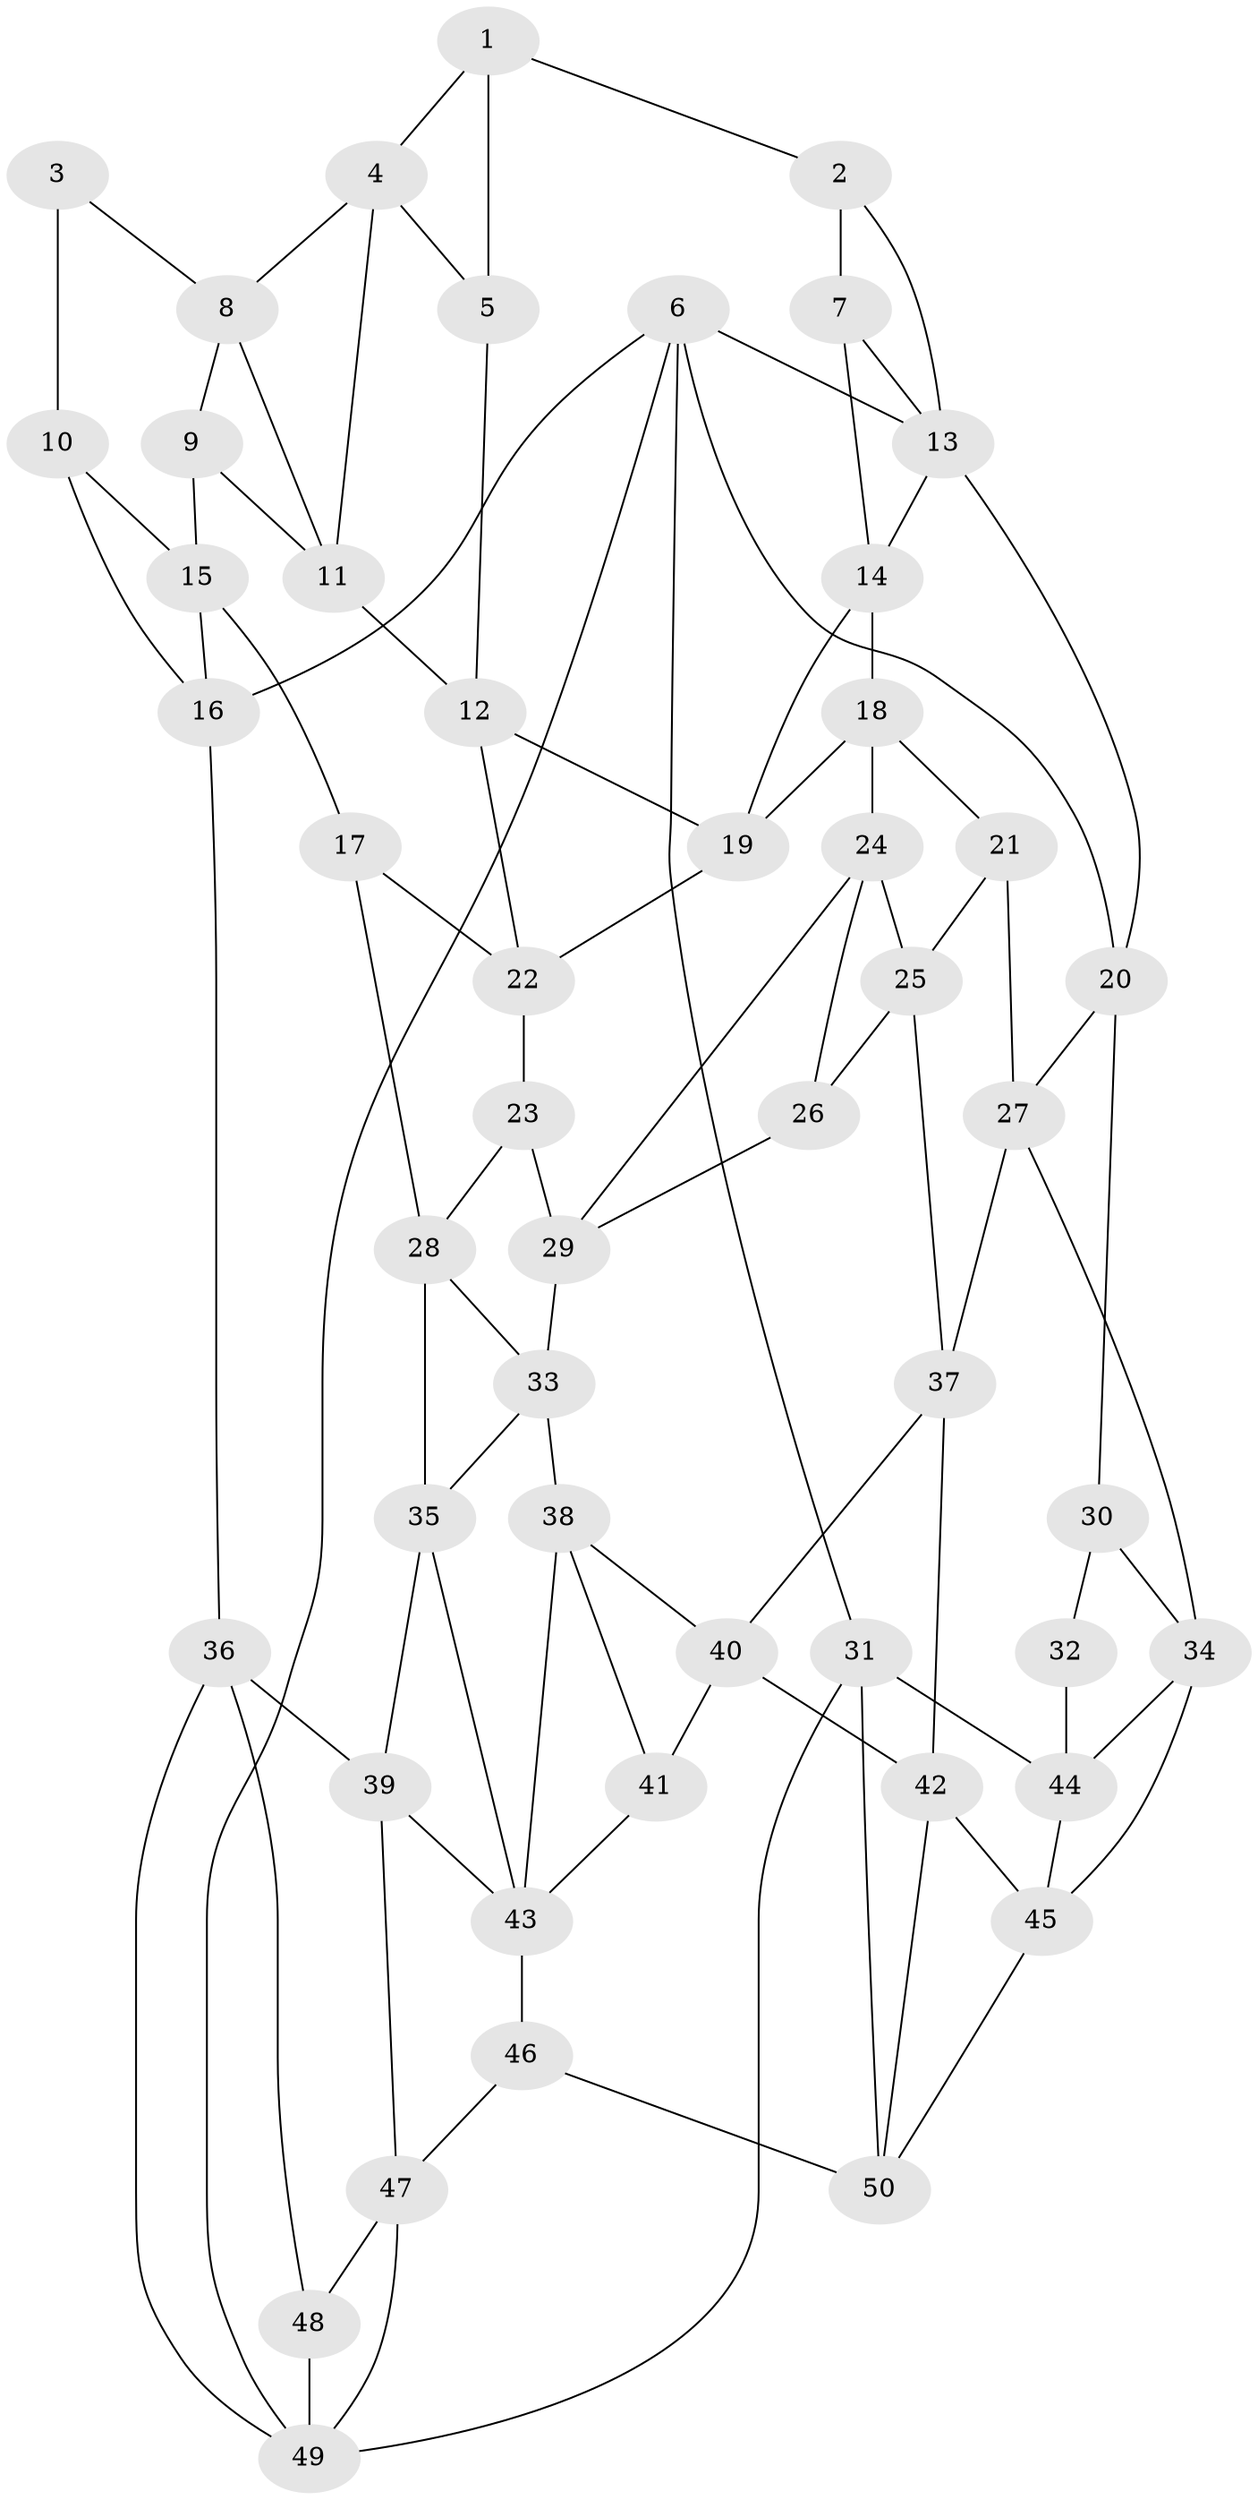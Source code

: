 // original degree distribution, {3: 0.03, 6: 0.21, 5: 0.55, 4: 0.21}
// Generated by graph-tools (version 1.1) at 2025/03/03/09/25 03:03:24]
// undirected, 50 vertices, 93 edges
graph export_dot {
graph [start="1"]
  node [color=gray90,style=filled];
  1;
  2;
  3;
  4;
  5;
  6;
  7;
  8;
  9;
  10;
  11;
  12;
  13;
  14;
  15;
  16;
  17;
  18;
  19;
  20;
  21;
  22;
  23;
  24;
  25;
  26;
  27;
  28;
  29;
  30;
  31;
  32;
  33;
  34;
  35;
  36;
  37;
  38;
  39;
  40;
  41;
  42;
  43;
  44;
  45;
  46;
  47;
  48;
  49;
  50;
  1 -- 2 [weight=1.0];
  1 -- 4 [weight=1.0];
  1 -- 5 [weight=1.0];
  2 -- 7 [weight=1.0];
  2 -- 13 [weight=1.0];
  3 -- 8 [weight=1.0];
  3 -- 10 [weight=2.0];
  4 -- 5 [weight=1.0];
  4 -- 8 [weight=1.0];
  4 -- 11 [weight=1.0];
  5 -- 12 [weight=1.0];
  6 -- 13 [weight=2.0];
  6 -- 16 [weight=1.0];
  6 -- 20 [weight=1.0];
  6 -- 31 [weight=1.0];
  6 -- 49 [weight=1.0];
  7 -- 13 [weight=1.0];
  7 -- 14 [weight=2.0];
  8 -- 9 [weight=1.0];
  8 -- 11 [weight=1.0];
  9 -- 11 [weight=1.0];
  9 -- 15 [weight=1.0];
  10 -- 15 [weight=1.0];
  10 -- 16 [weight=1.0];
  11 -- 12 [weight=1.0];
  12 -- 19 [weight=1.0];
  12 -- 22 [weight=1.0];
  13 -- 14 [weight=1.0];
  13 -- 20 [weight=1.0];
  14 -- 18 [weight=1.0];
  14 -- 19 [weight=1.0];
  15 -- 16 [weight=1.0];
  15 -- 17 [weight=1.0];
  16 -- 36 [weight=1.0];
  17 -- 22 [weight=1.0];
  17 -- 28 [weight=1.0];
  18 -- 19 [weight=1.0];
  18 -- 21 [weight=1.0];
  18 -- 24 [weight=1.0];
  19 -- 22 [weight=1.0];
  20 -- 27 [weight=1.0];
  20 -- 30 [weight=1.0];
  21 -- 25 [weight=1.0];
  21 -- 27 [weight=1.0];
  22 -- 23 [weight=1.0];
  23 -- 28 [weight=1.0];
  23 -- 29 [weight=1.0];
  24 -- 25 [weight=1.0];
  24 -- 26 [weight=1.0];
  24 -- 29 [weight=1.0];
  25 -- 26 [weight=1.0];
  25 -- 37 [weight=1.0];
  26 -- 29 [weight=1.0];
  27 -- 34 [weight=1.0];
  27 -- 37 [weight=1.0];
  28 -- 33 [weight=1.0];
  28 -- 35 [weight=1.0];
  29 -- 33 [weight=1.0];
  30 -- 32 [weight=1.0];
  30 -- 34 [weight=1.0];
  31 -- 44 [weight=1.0];
  31 -- 49 [weight=1.0];
  31 -- 50 [weight=1.0];
  32 -- 44 [weight=2.0];
  33 -- 35 [weight=1.0];
  33 -- 38 [weight=1.0];
  34 -- 44 [weight=1.0];
  34 -- 45 [weight=1.0];
  35 -- 39 [weight=1.0];
  35 -- 43 [weight=1.0];
  36 -- 39 [weight=1.0];
  36 -- 48 [weight=2.0];
  36 -- 49 [weight=1.0];
  37 -- 40 [weight=1.0];
  37 -- 42 [weight=1.0];
  38 -- 40 [weight=1.0];
  38 -- 41 [weight=1.0];
  38 -- 43 [weight=1.0];
  39 -- 43 [weight=1.0];
  39 -- 47 [weight=1.0];
  40 -- 41 [weight=1.0];
  40 -- 42 [weight=1.0];
  41 -- 43 [weight=1.0];
  42 -- 45 [weight=1.0];
  42 -- 50 [weight=1.0];
  43 -- 46 [weight=1.0];
  44 -- 45 [weight=1.0];
  45 -- 50 [weight=1.0];
  46 -- 47 [weight=1.0];
  46 -- 50 [weight=1.0];
  47 -- 48 [weight=1.0];
  47 -- 49 [weight=1.0];
  48 -- 49 [weight=1.0];
}
